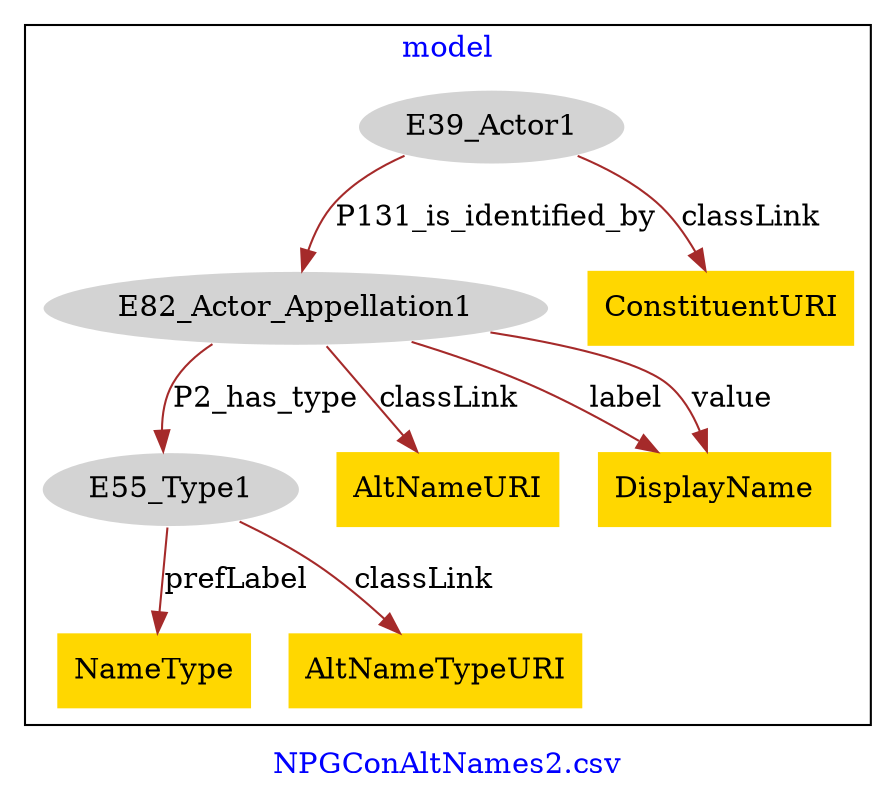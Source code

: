 digraph n0 {
fontcolor="blue"
remincross="true"
label="NPGConAltNames2.csv"
subgraph cluster {
label="model"
n2[style="filled",color="white",fillcolor="lightgray",label="E39_Actor1"];
n3[style="filled",color="white",fillcolor="lightgray",label="E82_Actor_Appellation1"];
n4[style="filled",color="white",fillcolor="lightgray",label="E55_Type1"];
n5[shape="plaintext",style="filled",fillcolor="gold",label="AltNameURI"];
n6[shape="plaintext",style="filled",fillcolor="gold",label="NameType"];
n7[shape="plaintext",style="filled",fillcolor="gold",label="DisplayName"];
n8[shape="plaintext",style="filled",fillcolor="gold",label="ConstituentURI"];
n9[shape="plaintext",style="filled",fillcolor="gold",label="AltNameTypeURI"];
}
n2 -> n3[color="brown",fontcolor="black",label="P131_is_identified_by"]
n3 -> n4[color="brown",fontcolor="black",label="P2_has_type"]
n3 -> n5[color="brown",fontcolor="black",label="classLink"]
n4 -> n6[color="brown",fontcolor="black",label="prefLabel"]
n3 -> n7[color="brown",fontcolor="black",label="label"]
n2 -> n8[color="brown",fontcolor="black",label="classLink"]
n4 -> n9[color="brown",fontcolor="black",label="classLink"]
n3 -> n7[color="brown",fontcolor="black",label="value"]
}
